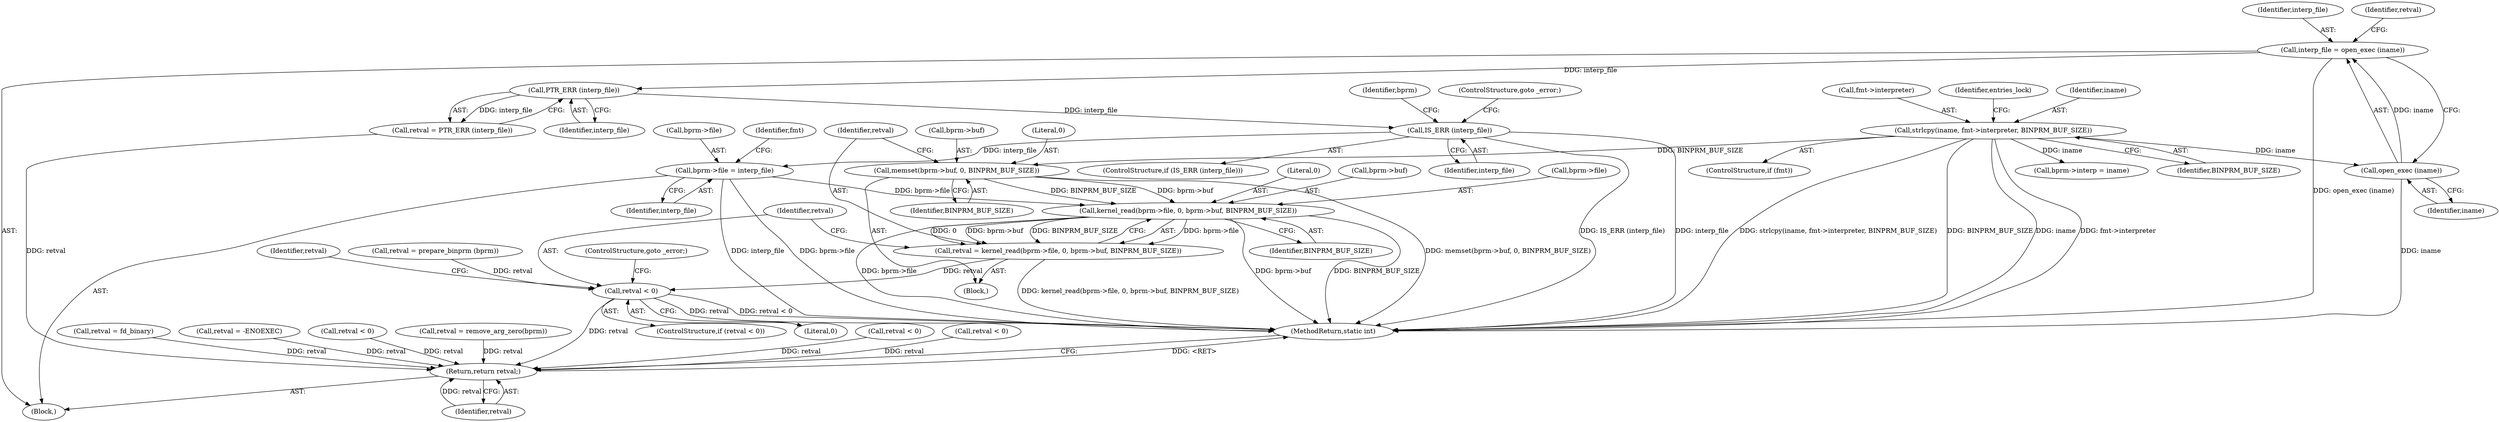digraph "0_linux_b66c5984017533316fd1951770302649baf1aa33@API" {
"1000306" [label="(Call,kernel_read(bprm->file, 0, bprm->buf, BINPRM_BUF_SIZE))"];
"1000286" [label="(Call,bprm->file = interp_file)"];
"1000283" [label="(Call,IS_ERR (interp_file))"];
"1000280" [label="(Call,PTR_ERR (interp_file))"];
"1000274" [label="(Call,interp_file = open_exec (iname))"];
"1000276" [label="(Call,open_exec (iname))"];
"1000144" [label="(Call,strlcpy(iname, fmt->interpreter, BINPRM_BUF_SIZE))"];
"1000298" [label="(Call,memset(bprm->buf, 0, BINPRM_BUF_SIZE))"];
"1000304" [label="(Call,retval = kernel_read(bprm->file, 0, bprm->buf, BINPRM_BUF_SIZE))"];
"1000321" [label="(Call,retval < 0)"];
"1000335" [label="(Return,return retval;)"];
"1000283" [label="(Call,IS_ERR (interp_file))"];
"1000294" [label="(Identifier,fmt)"];
"1000288" [label="(Identifier,bprm)"];
"1000299" [label="(Call,bprm->buf)"];
"1000330" [label="(Call,retval < 0)"];
"1000336" [label="(Identifier,retval)"];
"1000275" [label="(Identifier,interp_file)"];
"1000280" [label="(Call,PTR_ERR (interp_file))"];
"1000279" [label="(Identifier,retval)"];
"1000321" [label="(Call,retval < 0)"];
"1000285" [label="(ControlStructure,goto _error;)"];
"1000277" [label="(Identifier,iname)"];
"1000324" [label="(ControlStructure,goto _error;)"];
"1000320" [label="(ControlStructure,if (retval < 0))"];
"1000286" [label="(Call,bprm->file = interp_file)"];
"1000314" [label="(Identifier,BINPRM_BUF_SIZE)"];
"1000152" [label="(Identifier,entries_lock)"];
"1000142" [label="(ControlStructure,if (fmt))"];
"1000335" [label="(Return,return retval;)"];
"1000110" [label="(Block,)"];
"1000261" [label="(Call,retval < 0)"];
"1000269" [label="(Call,bprm->interp = iname)"];
"1000187" [label="(Call,retval = fd_binary)"];
"1000145" [label="(Identifier,iname)"];
"1000311" [label="(Call,bprm->buf)"];
"1000127" [label="(Call,retval = -ENOEXEC)"];
"1000144" [label="(Call,strlcpy(iname, fmt->interpreter, BINPRM_BUF_SIZE))"];
"1000281" [label="(Identifier,interp_file)"];
"1000302" [label="(Literal,0)"];
"1000146" [label="(Call,fmt->interpreter)"];
"1000290" [label="(Identifier,interp_file)"];
"1000306" [label="(Call,kernel_read(bprm->file, 0, bprm->buf, BINPRM_BUF_SIZE))"];
"1000284" [label="(Identifier,interp_file)"];
"1000323" [label="(Literal,0)"];
"1000326" [label="(Identifier,retval)"];
"1000282" [label="(ControlStructure,if (IS_ERR (interp_file)))"];
"1000245" [label="(Call,retval < 0)"];
"1000298" [label="(Call,memset(bprm->buf, 0, BINPRM_BUF_SIZE))"];
"1000149" [label="(Identifier,BINPRM_BUF_SIZE)"];
"1000297" [label="(Block,)"];
"1000287" [label="(Call,bprm->file)"];
"1000303" [label="(Identifier,BINPRM_BUF_SIZE)"];
"1000304" [label="(Call,retval = kernel_read(bprm->file, 0, bprm->buf, BINPRM_BUF_SIZE))"];
"1000355" [label="(MethodReturn,static int)"];
"1000305" [label="(Identifier,retval)"];
"1000278" [label="(Call,retval = PTR_ERR (interp_file))"];
"1000307" [label="(Call,bprm->file)"];
"1000322" [label="(Identifier,retval)"];
"1000316" [label="(Call,retval = prepare_binprm (bprm))"];
"1000165" [label="(Call,retval = remove_arg_zero(bprm))"];
"1000276" [label="(Call,open_exec (iname))"];
"1000274" [label="(Call,interp_file = open_exec (iname))"];
"1000310" [label="(Literal,0)"];
"1000306" -> "1000304"  [label="AST: "];
"1000306" -> "1000314"  [label="CFG: "];
"1000307" -> "1000306"  [label="AST: "];
"1000310" -> "1000306"  [label="AST: "];
"1000311" -> "1000306"  [label="AST: "];
"1000314" -> "1000306"  [label="AST: "];
"1000304" -> "1000306"  [label="CFG: "];
"1000306" -> "1000355"  [label="DDG: bprm->buf"];
"1000306" -> "1000355"  [label="DDG: bprm->file"];
"1000306" -> "1000355"  [label="DDG: BINPRM_BUF_SIZE"];
"1000306" -> "1000304"  [label="DDG: bprm->file"];
"1000306" -> "1000304"  [label="DDG: 0"];
"1000306" -> "1000304"  [label="DDG: bprm->buf"];
"1000306" -> "1000304"  [label="DDG: BINPRM_BUF_SIZE"];
"1000286" -> "1000306"  [label="DDG: bprm->file"];
"1000298" -> "1000306"  [label="DDG: bprm->buf"];
"1000298" -> "1000306"  [label="DDG: BINPRM_BUF_SIZE"];
"1000286" -> "1000110"  [label="AST: "];
"1000286" -> "1000290"  [label="CFG: "];
"1000287" -> "1000286"  [label="AST: "];
"1000290" -> "1000286"  [label="AST: "];
"1000294" -> "1000286"  [label="CFG: "];
"1000286" -> "1000355"  [label="DDG: interp_file"];
"1000286" -> "1000355"  [label="DDG: bprm->file"];
"1000283" -> "1000286"  [label="DDG: interp_file"];
"1000283" -> "1000282"  [label="AST: "];
"1000283" -> "1000284"  [label="CFG: "];
"1000284" -> "1000283"  [label="AST: "];
"1000285" -> "1000283"  [label="CFG: "];
"1000288" -> "1000283"  [label="CFG: "];
"1000283" -> "1000355"  [label="DDG: interp_file"];
"1000283" -> "1000355"  [label="DDG: IS_ERR (interp_file)"];
"1000280" -> "1000283"  [label="DDG: interp_file"];
"1000280" -> "1000278"  [label="AST: "];
"1000280" -> "1000281"  [label="CFG: "];
"1000281" -> "1000280"  [label="AST: "];
"1000278" -> "1000280"  [label="CFG: "];
"1000280" -> "1000278"  [label="DDG: interp_file"];
"1000274" -> "1000280"  [label="DDG: interp_file"];
"1000274" -> "1000110"  [label="AST: "];
"1000274" -> "1000276"  [label="CFG: "];
"1000275" -> "1000274"  [label="AST: "];
"1000276" -> "1000274"  [label="AST: "];
"1000279" -> "1000274"  [label="CFG: "];
"1000274" -> "1000355"  [label="DDG: open_exec (iname)"];
"1000276" -> "1000274"  [label="DDG: iname"];
"1000276" -> "1000277"  [label="CFG: "];
"1000277" -> "1000276"  [label="AST: "];
"1000276" -> "1000355"  [label="DDG: iname"];
"1000144" -> "1000276"  [label="DDG: iname"];
"1000144" -> "1000142"  [label="AST: "];
"1000144" -> "1000149"  [label="CFG: "];
"1000145" -> "1000144"  [label="AST: "];
"1000146" -> "1000144"  [label="AST: "];
"1000149" -> "1000144"  [label="AST: "];
"1000152" -> "1000144"  [label="CFG: "];
"1000144" -> "1000355"  [label="DDG: strlcpy(iname, fmt->interpreter, BINPRM_BUF_SIZE)"];
"1000144" -> "1000355"  [label="DDG: BINPRM_BUF_SIZE"];
"1000144" -> "1000355"  [label="DDG: iname"];
"1000144" -> "1000355"  [label="DDG: fmt->interpreter"];
"1000144" -> "1000269"  [label="DDG: iname"];
"1000144" -> "1000298"  [label="DDG: BINPRM_BUF_SIZE"];
"1000298" -> "1000297"  [label="AST: "];
"1000298" -> "1000303"  [label="CFG: "];
"1000299" -> "1000298"  [label="AST: "];
"1000302" -> "1000298"  [label="AST: "];
"1000303" -> "1000298"  [label="AST: "];
"1000305" -> "1000298"  [label="CFG: "];
"1000298" -> "1000355"  [label="DDG: memset(bprm->buf, 0, BINPRM_BUF_SIZE)"];
"1000304" -> "1000297"  [label="AST: "];
"1000305" -> "1000304"  [label="AST: "];
"1000322" -> "1000304"  [label="CFG: "];
"1000304" -> "1000355"  [label="DDG: kernel_read(bprm->file, 0, bprm->buf, BINPRM_BUF_SIZE)"];
"1000304" -> "1000321"  [label="DDG: retval"];
"1000321" -> "1000320"  [label="AST: "];
"1000321" -> "1000323"  [label="CFG: "];
"1000322" -> "1000321"  [label="AST: "];
"1000323" -> "1000321"  [label="AST: "];
"1000324" -> "1000321"  [label="CFG: "];
"1000326" -> "1000321"  [label="CFG: "];
"1000321" -> "1000355"  [label="DDG: retval"];
"1000321" -> "1000355"  [label="DDG: retval < 0"];
"1000316" -> "1000321"  [label="DDG: retval"];
"1000321" -> "1000335"  [label="DDG: retval"];
"1000335" -> "1000110"  [label="AST: "];
"1000335" -> "1000336"  [label="CFG: "];
"1000336" -> "1000335"  [label="AST: "];
"1000355" -> "1000335"  [label="CFG: "];
"1000335" -> "1000355"  [label="DDG: <RET>"];
"1000336" -> "1000335"  [label="DDG: retval"];
"1000187" -> "1000335"  [label="DDG: retval"];
"1000330" -> "1000335"  [label="DDG: retval"];
"1000165" -> "1000335"  [label="DDG: retval"];
"1000261" -> "1000335"  [label="DDG: retval"];
"1000127" -> "1000335"  [label="DDG: retval"];
"1000245" -> "1000335"  [label="DDG: retval"];
"1000278" -> "1000335"  [label="DDG: retval"];
}
